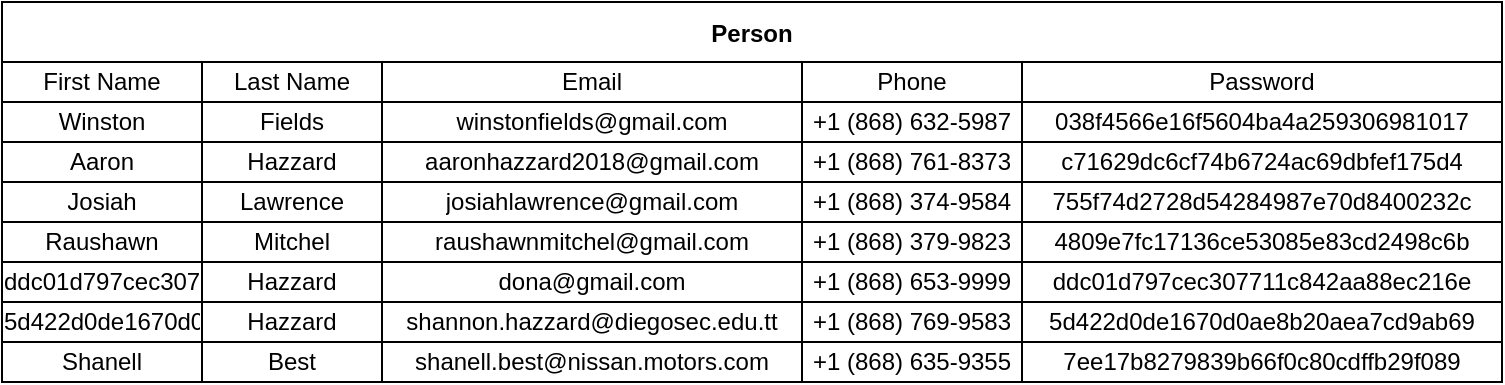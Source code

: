 <mxfile version="20.3.0" type="device"><diagram id="BUQxs3vEKDCIHXwhMjng" name="Page-1"><mxGraphModel dx="496" dy="311" grid="1" gridSize="10" guides="1" tooltips="1" connect="1" arrows="1" fold="1" page="1" pageScale="1" pageWidth="850" pageHeight="1100" math="0" shadow="0"><root><mxCell id="0"/><mxCell id="1" parent="0"/><mxCell id="Xsrnv06snyV8c77Thri9-1" value="Person" style="shape=table;startSize=30;container=1;collapsible=0;childLayout=tableLayout;fontStyle=1;align=center;" vertex="1" parent="1"><mxGeometry x="160" y="110" width="750" height="190" as="geometry"/></mxCell><mxCell id="Xsrnv06snyV8c77Thri9-2" value="" style="shape=tableRow;horizontal=0;startSize=0;swimlaneHead=0;swimlaneBody=0;top=0;left=0;bottom=0;right=0;collapsible=0;dropTarget=0;fillColor=none;points=[[0,0.5],[1,0.5]];portConstraint=eastwest;" vertex="1" parent="Xsrnv06snyV8c77Thri9-1"><mxGeometry y="30" width="750" height="20" as="geometry"/></mxCell><mxCell id="Xsrnv06snyV8c77Thri9-3" value="First Name" style="shape=partialRectangle;html=1;whiteSpace=wrap;connectable=0;fillColor=none;top=0;left=0;bottom=0;right=0;overflow=hidden;" vertex="1" parent="Xsrnv06snyV8c77Thri9-2"><mxGeometry width="100" height="20" as="geometry"><mxRectangle width="100" height="20" as="alternateBounds"/></mxGeometry></mxCell><mxCell id="Xsrnv06snyV8c77Thri9-4" value="Last Name" style="shape=partialRectangle;html=1;whiteSpace=wrap;connectable=0;fillColor=none;top=0;left=0;bottom=0;right=0;overflow=hidden;" vertex="1" parent="Xsrnv06snyV8c77Thri9-2"><mxGeometry x="100" width="90" height="20" as="geometry"><mxRectangle width="90" height="20" as="alternateBounds"/></mxGeometry></mxCell><mxCell id="Xsrnv06snyV8c77Thri9-5" value="Email" style="shape=partialRectangle;html=1;whiteSpace=wrap;connectable=0;fillColor=none;top=0;left=0;bottom=0;right=0;overflow=hidden;" vertex="1" parent="Xsrnv06snyV8c77Thri9-2"><mxGeometry x="190" width="210" height="20" as="geometry"><mxRectangle width="210" height="20" as="alternateBounds"/></mxGeometry></mxCell><mxCell id="Xsrnv06snyV8c77Thri9-22" value="Phone" style="shape=partialRectangle;html=1;whiteSpace=wrap;connectable=0;fillColor=none;top=0;left=0;bottom=0;right=0;overflow=hidden;" vertex="1" parent="Xsrnv06snyV8c77Thri9-2"><mxGeometry x="400" width="110" height="20" as="geometry"><mxRectangle width="110" height="20" as="alternateBounds"/></mxGeometry></mxCell><mxCell id="Xsrnv06snyV8c77Thri9-25" value="Password" style="shape=partialRectangle;html=1;whiteSpace=wrap;connectable=0;fillColor=none;top=0;left=0;bottom=0;right=0;overflow=hidden;" vertex="1" parent="Xsrnv06snyV8c77Thri9-2"><mxGeometry x="510" width="240" height="20" as="geometry"><mxRectangle width="240" height="20" as="alternateBounds"/></mxGeometry></mxCell><mxCell id="Xsrnv06snyV8c77Thri9-6" value="" style="shape=tableRow;horizontal=0;startSize=0;swimlaneHead=0;swimlaneBody=0;top=0;left=0;bottom=0;right=0;collapsible=0;dropTarget=0;fillColor=none;points=[[0,0.5],[1,0.5]];portConstraint=eastwest;" vertex="1" parent="Xsrnv06snyV8c77Thri9-1"><mxGeometry y="50" width="750" height="20" as="geometry"/></mxCell><mxCell id="Xsrnv06snyV8c77Thri9-7" value="Winston" style="shape=partialRectangle;html=1;whiteSpace=wrap;connectable=0;fillColor=none;top=0;left=0;bottom=0;right=0;overflow=hidden;" vertex="1" parent="Xsrnv06snyV8c77Thri9-6"><mxGeometry width="100" height="20" as="geometry"><mxRectangle width="100" height="20" as="alternateBounds"/></mxGeometry></mxCell><mxCell id="Xsrnv06snyV8c77Thri9-8" value="Fields" style="shape=partialRectangle;html=1;whiteSpace=wrap;connectable=0;fillColor=none;top=0;left=0;bottom=0;right=0;overflow=hidden;" vertex="1" parent="Xsrnv06snyV8c77Thri9-6"><mxGeometry x="100" width="90" height="20" as="geometry"><mxRectangle width="90" height="20" as="alternateBounds"/></mxGeometry></mxCell><mxCell id="Xsrnv06snyV8c77Thri9-9" value="winstonfields@gmail.com" style="shape=partialRectangle;html=1;whiteSpace=wrap;connectable=0;fillColor=none;top=0;left=0;bottom=0;right=0;overflow=hidden;" vertex="1" parent="Xsrnv06snyV8c77Thri9-6"><mxGeometry x="190" width="210" height="20" as="geometry"><mxRectangle width="210" height="20" as="alternateBounds"/></mxGeometry></mxCell><mxCell id="Xsrnv06snyV8c77Thri9-23" value="+1 (868) 632-5987" style="shape=partialRectangle;html=1;whiteSpace=wrap;connectable=0;fillColor=none;top=0;left=0;bottom=0;right=0;overflow=hidden;" vertex="1" parent="Xsrnv06snyV8c77Thri9-6"><mxGeometry x="400" width="110" height="20" as="geometry"><mxRectangle width="110" height="20" as="alternateBounds"/></mxGeometry></mxCell><mxCell id="Xsrnv06snyV8c77Thri9-26" value="038f4566e16f5604ba4a259306981017" style="shape=partialRectangle;html=1;whiteSpace=wrap;connectable=0;fillColor=none;top=0;left=0;bottom=0;right=0;overflow=hidden;" vertex="1" parent="Xsrnv06snyV8c77Thri9-6"><mxGeometry x="510" width="240" height="20" as="geometry"><mxRectangle width="240" height="20" as="alternateBounds"/></mxGeometry></mxCell><mxCell id="Xsrnv06snyV8c77Thri9-34" style="shape=tableRow;horizontal=0;startSize=0;swimlaneHead=0;swimlaneBody=0;top=0;left=0;bottom=0;right=0;collapsible=0;dropTarget=0;fillColor=none;points=[[0,0.5],[1,0.5]];portConstraint=eastwest;" vertex="1" parent="Xsrnv06snyV8c77Thri9-1"><mxGeometry y="70" width="750" height="20" as="geometry"/></mxCell><mxCell id="Xsrnv06snyV8c77Thri9-35" value="Aaron" style="shape=partialRectangle;html=1;whiteSpace=wrap;connectable=0;fillColor=none;top=0;left=0;bottom=0;right=0;overflow=hidden;" vertex="1" parent="Xsrnv06snyV8c77Thri9-34"><mxGeometry width="100" height="20" as="geometry"><mxRectangle width="100" height="20" as="alternateBounds"/></mxGeometry></mxCell><mxCell id="Xsrnv06snyV8c77Thri9-36" value="Hazzard" style="shape=partialRectangle;html=1;whiteSpace=wrap;connectable=0;fillColor=none;top=0;left=0;bottom=0;right=0;overflow=hidden;" vertex="1" parent="Xsrnv06snyV8c77Thri9-34"><mxGeometry x="100" width="90" height="20" as="geometry"><mxRectangle width="90" height="20" as="alternateBounds"/></mxGeometry></mxCell><mxCell id="Xsrnv06snyV8c77Thri9-37" value="aaronhazzard2018@gmail.com" style="shape=partialRectangle;html=1;whiteSpace=wrap;connectable=0;fillColor=none;top=0;left=0;bottom=0;right=0;overflow=hidden;" vertex="1" parent="Xsrnv06snyV8c77Thri9-34"><mxGeometry x="190" width="210" height="20" as="geometry"><mxRectangle width="210" height="20" as="alternateBounds"/></mxGeometry></mxCell><mxCell id="Xsrnv06snyV8c77Thri9-38" value="+1 (868) 761-8373" style="shape=partialRectangle;html=1;whiteSpace=wrap;connectable=0;fillColor=none;top=0;left=0;bottom=0;right=0;overflow=hidden;" vertex="1" parent="Xsrnv06snyV8c77Thri9-34"><mxGeometry x="400" width="110" height="20" as="geometry"><mxRectangle width="110" height="20" as="alternateBounds"/></mxGeometry></mxCell><mxCell id="Xsrnv06snyV8c77Thri9-39" value="c71629dc6cf74b6724ac69dbfef175d4" style="shape=partialRectangle;html=1;whiteSpace=wrap;connectable=0;fillColor=none;top=0;left=0;bottom=0;right=0;overflow=hidden;" vertex="1" parent="Xsrnv06snyV8c77Thri9-34"><mxGeometry x="510" width="240" height="20" as="geometry"><mxRectangle width="240" height="20" as="alternateBounds"/></mxGeometry></mxCell><mxCell id="Xsrnv06snyV8c77Thri9-28" style="shape=tableRow;horizontal=0;startSize=0;swimlaneHead=0;swimlaneBody=0;top=0;left=0;bottom=0;right=0;collapsible=0;dropTarget=0;fillColor=none;points=[[0,0.5],[1,0.5]];portConstraint=eastwest;" vertex="1" parent="Xsrnv06snyV8c77Thri9-1"><mxGeometry y="90" width="750" height="20" as="geometry"/></mxCell><mxCell id="Xsrnv06snyV8c77Thri9-29" value="Josiah" style="shape=partialRectangle;html=1;whiteSpace=wrap;connectable=0;fillColor=none;top=0;left=0;bottom=0;right=0;overflow=hidden;" vertex="1" parent="Xsrnv06snyV8c77Thri9-28"><mxGeometry width="100" height="20" as="geometry"><mxRectangle width="100" height="20" as="alternateBounds"/></mxGeometry></mxCell><mxCell id="Xsrnv06snyV8c77Thri9-30" value="Lawrence" style="shape=partialRectangle;html=1;whiteSpace=wrap;connectable=0;fillColor=none;top=0;left=0;bottom=0;right=0;overflow=hidden;" vertex="1" parent="Xsrnv06snyV8c77Thri9-28"><mxGeometry x="100" width="90" height="20" as="geometry"><mxRectangle width="90" height="20" as="alternateBounds"/></mxGeometry></mxCell><mxCell id="Xsrnv06snyV8c77Thri9-31" value="josiahlawrence@gmail.com" style="shape=partialRectangle;html=1;whiteSpace=wrap;connectable=0;fillColor=none;top=0;left=0;bottom=0;right=0;overflow=hidden;" vertex="1" parent="Xsrnv06snyV8c77Thri9-28"><mxGeometry x="190" width="210" height="20" as="geometry"><mxRectangle width="210" height="20" as="alternateBounds"/></mxGeometry></mxCell><mxCell id="Xsrnv06snyV8c77Thri9-32" value="+1 (868) 374-9584" style="shape=partialRectangle;html=1;whiteSpace=wrap;connectable=0;fillColor=none;top=0;left=0;bottom=0;right=0;overflow=hidden;" vertex="1" parent="Xsrnv06snyV8c77Thri9-28"><mxGeometry x="400" width="110" height="20" as="geometry"><mxRectangle width="110" height="20" as="alternateBounds"/></mxGeometry></mxCell><mxCell id="Xsrnv06snyV8c77Thri9-33" value="755f74d2728d54284987e70d8400232c" style="shape=partialRectangle;html=1;whiteSpace=wrap;connectable=0;fillColor=none;top=0;left=0;bottom=0;right=0;overflow=hidden;" vertex="1" parent="Xsrnv06snyV8c77Thri9-28"><mxGeometry x="510" width="240" height="20" as="geometry"><mxRectangle width="240" height="20" as="alternateBounds"/></mxGeometry></mxCell><mxCell id="Xsrnv06snyV8c77Thri9-10" value="" style="shape=tableRow;horizontal=0;startSize=0;swimlaneHead=0;swimlaneBody=0;top=0;left=0;bottom=0;right=0;collapsible=0;dropTarget=0;fillColor=none;points=[[0,0.5],[1,0.5]];portConstraint=eastwest;" vertex="1" parent="Xsrnv06snyV8c77Thri9-1"><mxGeometry y="110" width="750" height="20" as="geometry"/></mxCell><mxCell id="Xsrnv06snyV8c77Thri9-11" value="Raushawn" style="shape=partialRectangle;html=1;whiteSpace=wrap;connectable=0;fillColor=none;top=0;left=0;bottom=0;right=0;overflow=hidden;" vertex="1" parent="Xsrnv06snyV8c77Thri9-10"><mxGeometry width="100" height="20" as="geometry"><mxRectangle width="100" height="20" as="alternateBounds"/></mxGeometry></mxCell><mxCell id="Xsrnv06snyV8c77Thri9-12" value="Mitchel" style="shape=partialRectangle;html=1;whiteSpace=wrap;connectable=0;fillColor=none;top=0;left=0;bottom=0;right=0;overflow=hidden;" vertex="1" parent="Xsrnv06snyV8c77Thri9-10"><mxGeometry x="100" width="90" height="20" as="geometry"><mxRectangle width="90" height="20" as="alternateBounds"/></mxGeometry></mxCell><mxCell id="Xsrnv06snyV8c77Thri9-13" value="raushawnmitchel@gmail.com" style="shape=partialRectangle;html=1;whiteSpace=wrap;connectable=0;fillColor=none;top=0;left=0;bottom=0;right=0;overflow=hidden;" vertex="1" parent="Xsrnv06snyV8c77Thri9-10"><mxGeometry x="190" width="210" height="20" as="geometry"><mxRectangle width="210" height="20" as="alternateBounds"/></mxGeometry></mxCell><mxCell id="Xsrnv06snyV8c77Thri9-24" value="+1 (868) 379-9823" style="shape=partialRectangle;html=1;whiteSpace=wrap;connectable=0;fillColor=none;top=0;left=0;bottom=0;right=0;overflow=hidden;" vertex="1" parent="Xsrnv06snyV8c77Thri9-10"><mxGeometry x="400" width="110" height="20" as="geometry"><mxRectangle width="110" height="20" as="alternateBounds"/></mxGeometry></mxCell><mxCell id="Xsrnv06snyV8c77Thri9-27" value="4809e7fc17136ce53085e83cd2498c6b" style="shape=partialRectangle;html=1;whiteSpace=wrap;connectable=0;fillColor=none;top=0;left=0;bottom=0;right=0;overflow=hidden;" vertex="1" parent="Xsrnv06snyV8c77Thri9-10"><mxGeometry x="510" width="240" height="20" as="geometry"><mxRectangle width="240" height="20" as="alternateBounds"/></mxGeometry></mxCell><mxCell id="Xsrnv06snyV8c77Thri9-40" style="shape=tableRow;horizontal=0;startSize=0;swimlaneHead=0;swimlaneBody=0;top=0;left=0;bottom=0;right=0;collapsible=0;dropTarget=0;fillColor=none;points=[[0,0.5],[1,0.5]];portConstraint=eastwest;" vertex="1" parent="Xsrnv06snyV8c77Thri9-1"><mxGeometry y="130" width="750" height="20" as="geometry"/></mxCell><mxCell id="Xsrnv06snyV8c77Thri9-41" value="ddc01d797cec307711c842aa88ec216e" style="shape=partialRectangle;html=1;whiteSpace=wrap;connectable=0;fillColor=none;top=0;left=0;bottom=0;right=0;overflow=hidden;" vertex="1" parent="Xsrnv06snyV8c77Thri9-40"><mxGeometry width="100" height="20" as="geometry"><mxRectangle width="100" height="20" as="alternateBounds"/></mxGeometry></mxCell><mxCell id="Xsrnv06snyV8c77Thri9-42" value="Hazzard" style="shape=partialRectangle;html=1;whiteSpace=wrap;connectable=0;fillColor=none;top=0;left=0;bottom=0;right=0;overflow=hidden;" vertex="1" parent="Xsrnv06snyV8c77Thri9-40"><mxGeometry x="100" width="90" height="20" as="geometry"><mxRectangle width="90" height="20" as="alternateBounds"/></mxGeometry></mxCell><mxCell id="Xsrnv06snyV8c77Thri9-43" value="dona@gmail.com" style="shape=partialRectangle;html=1;whiteSpace=wrap;connectable=0;fillColor=none;top=0;left=0;bottom=0;right=0;overflow=hidden;" vertex="1" parent="Xsrnv06snyV8c77Thri9-40"><mxGeometry x="190" width="210" height="20" as="geometry"><mxRectangle width="210" height="20" as="alternateBounds"/></mxGeometry></mxCell><mxCell id="Xsrnv06snyV8c77Thri9-44" value="+1 (868) 653-9999" style="shape=partialRectangle;html=1;whiteSpace=wrap;connectable=0;fillColor=none;top=0;left=0;bottom=0;right=0;overflow=hidden;" vertex="1" parent="Xsrnv06snyV8c77Thri9-40"><mxGeometry x="400" width="110" height="20" as="geometry"><mxRectangle width="110" height="20" as="alternateBounds"/></mxGeometry></mxCell><mxCell id="Xsrnv06snyV8c77Thri9-45" value="ddc01d797cec307711c842aa88ec216e" style="shape=partialRectangle;html=1;whiteSpace=wrap;connectable=0;fillColor=none;top=0;left=0;bottom=0;right=0;overflow=hidden;" vertex="1" parent="Xsrnv06snyV8c77Thri9-40"><mxGeometry x="510" width="240" height="20" as="geometry"><mxRectangle width="240" height="20" as="alternateBounds"/></mxGeometry></mxCell><mxCell id="Xsrnv06snyV8c77Thri9-46" style="shape=tableRow;horizontal=0;startSize=0;swimlaneHead=0;swimlaneBody=0;top=0;left=0;bottom=0;right=0;collapsible=0;dropTarget=0;fillColor=none;points=[[0,0.5],[1,0.5]];portConstraint=eastwest;" vertex="1" parent="Xsrnv06snyV8c77Thri9-1"><mxGeometry y="150" width="750" height="20" as="geometry"/></mxCell><mxCell id="Xsrnv06snyV8c77Thri9-47" value="5d422d0de1670d0ae8b20aea7cd9ab69" style="shape=partialRectangle;html=1;whiteSpace=wrap;connectable=0;fillColor=none;top=0;left=0;bottom=0;right=0;overflow=hidden;" vertex="1" parent="Xsrnv06snyV8c77Thri9-46"><mxGeometry width="100" height="20" as="geometry"><mxRectangle width="100" height="20" as="alternateBounds"/></mxGeometry></mxCell><mxCell id="Xsrnv06snyV8c77Thri9-48" value="Hazzard" style="shape=partialRectangle;html=1;whiteSpace=wrap;connectable=0;fillColor=none;top=0;left=0;bottom=0;right=0;overflow=hidden;" vertex="1" parent="Xsrnv06snyV8c77Thri9-46"><mxGeometry x="100" width="90" height="20" as="geometry"><mxRectangle width="90" height="20" as="alternateBounds"/></mxGeometry></mxCell><mxCell id="Xsrnv06snyV8c77Thri9-49" value="shannon.hazzard@diegosec.edu.tt" style="shape=partialRectangle;html=1;whiteSpace=wrap;connectable=0;fillColor=none;top=0;left=0;bottom=0;right=0;overflow=hidden;" vertex="1" parent="Xsrnv06snyV8c77Thri9-46"><mxGeometry x="190" width="210" height="20" as="geometry"><mxRectangle width="210" height="20" as="alternateBounds"/></mxGeometry></mxCell><mxCell id="Xsrnv06snyV8c77Thri9-50" value="+1 (868) 769-9583" style="shape=partialRectangle;html=1;whiteSpace=wrap;connectable=0;fillColor=none;top=0;left=0;bottom=0;right=0;overflow=hidden;" vertex="1" parent="Xsrnv06snyV8c77Thri9-46"><mxGeometry x="400" width="110" height="20" as="geometry"><mxRectangle width="110" height="20" as="alternateBounds"/></mxGeometry></mxCell><mxCell id="Xsrnv06snyV8c77Thri9-51" value="5d422d0de1670d0ae8b20aea7cd9ab69" style="shape=partialRectangle;html=1;whiteSpace=wrap;connectable=0;fillColor=none;top=0;left=0;bottom=0;right=0;overflow=hidden;" vertex="1" parent="Xsrnv06snyV8c77Thri9-46"><mxGeometry x="510" width="240" height="20" as="geometry"><mxRectangle width="240" height="20" as="alternateBounds"/></mxGeometry></mxCell><mxCell id="Xsrnv06snyV8c77Thri9-52" style="shape=tableRow;horizontal=0;startSize=0;swimlaneHead=0;swimlaneBody=0;top=0;left=0;bottom=0;right=0;collapsible=0;dropTarget=0;fillColor=none;points=[[0,0.5],[1,0.5]];portConstraint=eastwest;" vertex="1" parent="Xsrnv06snyV8c77Thri9-1"><mxGeometry y="170" width="750" height="20" as="geometry"/></mxCell><mxCell id="Xsrnv06snyV8c77Thri9-53" value="Shanell" style="shape=partialRectangle;html=1;whiteSpace=wrap;connectable=0;fillColor=none;top=0;left=0;bottom=0;right=0;overflow=hidden;" vertex="1" parent="Xsrnv06snyV8c77Thri9-52"><mxGeometry width="100" height="20" as="geometry"><mxRectangle width="100" height="20" as="alternateBounds"/></mxGeometry></mxCell><mxCell id="Xsrnv06snyV8c77Thri9-54" value="Best" style="shape=partialRectangle;html=1;whiteSpace=wrap;connectable=0;fillColor=none;top=0;left=0;bottom=0;right=0;overflow=hidden;" vertex="1" parent="Xsrnv06snyV8c77Thri9-52"><mxGeometry x="100" width="90" height="20" as="geometry"><mxRectangle width="90" height="20" as="alternateBounds"/></mxGeometry></mxCell><mxCell id="Xsrnv06snyV8c77Thri9-55" value="shanell.best@nissan.motors.com" style="shape=partialRectangle;html=1;whiteSpace=wrap;connectable=0;fillColor=none;top=0;left=0;bottom=0;right=0;overflow=hidden;" vertex="1" parent="Xsrnv06snyV8c77Thri9-52"><mxGeometry x="190" width="210" height="20" as="geometry"><mxRectangle width="210" height="20" as="alternateBounds"/></mxGeometry></mxCell><mxCell id="Xsrnv06snyV8c77Thri9-56" value="+1 (868) 635-9355" style="shape=partialRectangle;html=1;whiteSpace=wrap;connectable=0;fillColor=none;top=0;left=0;bottom=0;right=0;overflow=hidden;" vertex="1" parent="Xsrnv06snyV8c77Thri9-52"><mxGeometry x="400" width="110" height="20" as="geometry"><mxRectangle width="110" height="20" as="alternateBounds"/></mxGeometry></mxCell><mxCell id="Xsrnv06snyV8c77Thri9-57" value="7ee17b8279839b66f0c80cdffb29f089" style="shape=partialRectangle;html=1;whiteSpace=wrap;connectable=0;fillColor=none;top=0;left=0;bottom=0;right=0;overflow=hidden;" vertex="1" parent="Xsrnv06snyV8c77Thri9-52"><mxGeometry x="510" width="240" height="20" as="geometry"><mxRectangle width="240" height="20" as="alternateBounds"/></mxGeometry></mxCell></root></mxGraphModel></diagram></mxfile>